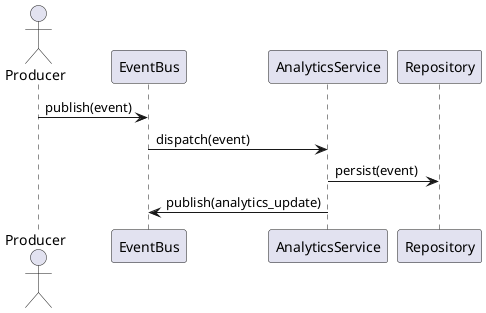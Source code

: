 @startuml
actor Producer
participant "EventBus" as Bus
participant "AnalyticsService" as Service
participant "Repository" as Repo

Producer -> Bus : publish(event)
Bus -> Service : dispatch(event)
Service -> Repo : persist(event)
Service -> Bus : publish(analytics_update)
@enduml
